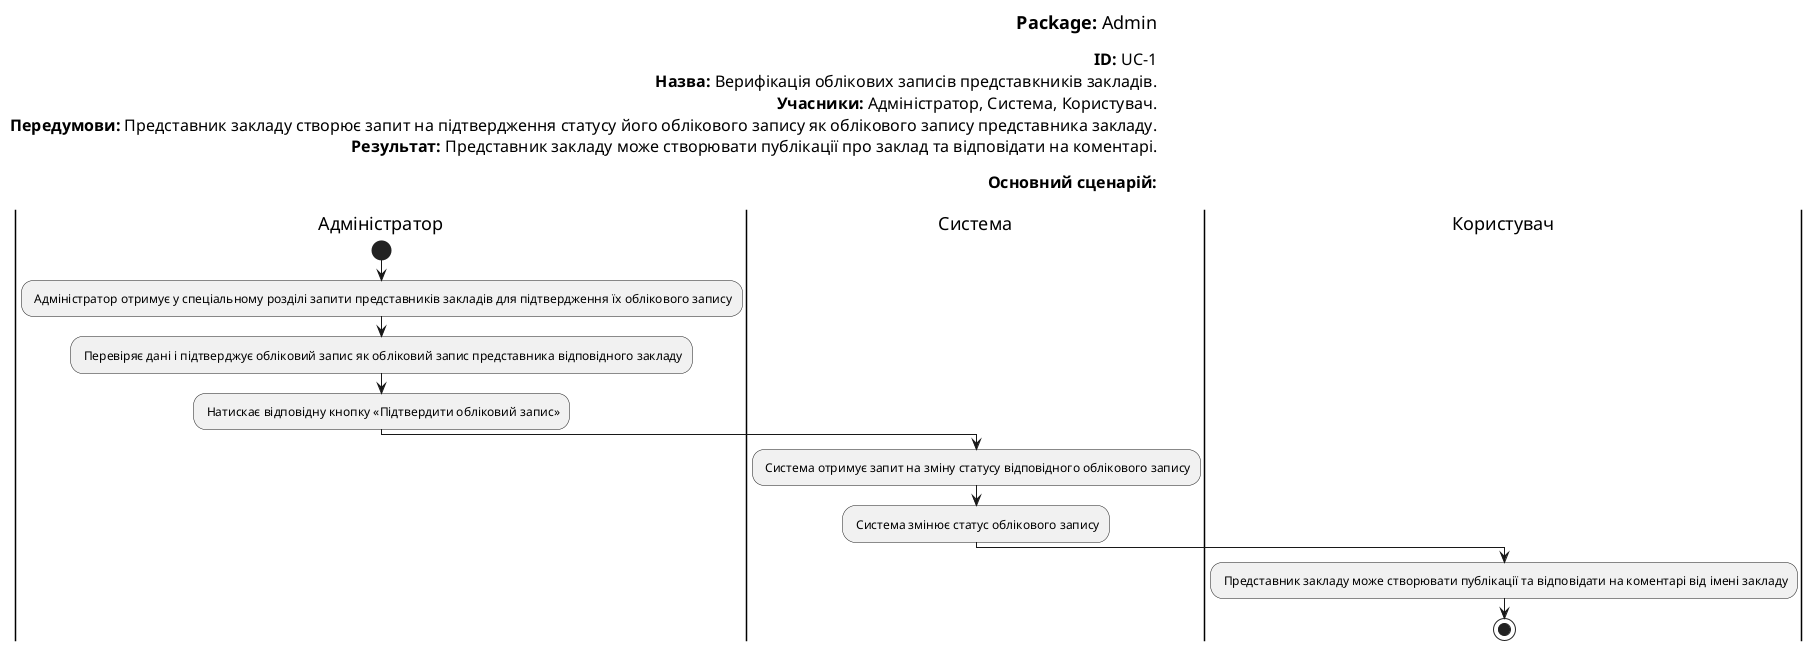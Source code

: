 @startuml
left header
<font color=000 size=18><b>Package:</b> Admin

<font color=000 size=16><b>ID:</b> UC-1
<font color=000 size=16><b>Назва:</b> Верифікація облікових записів представкників закладів.
<font color=000 size=16><b>Учасники:</b> Адміністратор, Система, Користувач.
<font color=000 size=16><b>Передумови:</b> Представник закладу створює запит на підтвердження статусу його облікового запису як облікового запису представника закладу.
<font color=000 size=16><b>Результат:</b> Представник закладу може створювати публікації про заклад та відповідати на коментарі.

<font color=000 size=16><b>Основний сценарій:</b>

end header

|Адміністратор|
start
: Адміністратор отримує у спеціальному розділі запити представників закладів для підтвердження їх облікового запису;
: Перевіряє дані і підтверджує обліковий запис як обліковий запис представника відповідного закладу;
: Натискає відповідну кнопку «Підтвердити обліковий запис»;


|Система|
: Система отримує запит на зміну статусу відповідного облікового запису;
: Система змінює статус облікового запису;

|Користувач|
: Представник закладу може створювати публікації та відповідати на коментарі від імені закладу;

stop;
@enduml